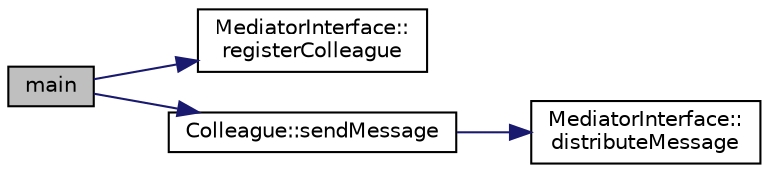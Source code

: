 digraph "main"
{
  edge [fontname="Helvetica",fontsize="10",labelfontname="Helvetica",labelfontsize="10"];
  node [fontname="Helvetica",fontsize="10",shape=record];
  rankdir="LR";
  Node1 [label="main",height=0.2,width=0.4,color="black", fillcolor="grey75", style="filled", fontcolor="black"];
  Node1 -> Node2 [color="midnightblue",fontsize="10",style="solid",fontname="Helvetica"];
  Node2 [label="MediatorInterface::\lregisterColleague",height=0.2,width=0.4,color="black", fillcolor="white", style="filled",URL="$classMediatorInterface.html#acf4de17fcada54c6701c2afb11c754bd"];
  Node1 -> Node3 [color="midnightblue",fontsize="10",style="solid",fontname="Helvetica"];
  Node3 [label="Colleague::sendMessage",height=0.2,width=0.4,color="black", fillcolor="white", style="filled",URL="$classColleague.html#afb6563e15f8ea7f8931d5c51ad15cef6"];
  Node3 -> Node4 [color="midnightblue",fontsize="10",style="solid",fontname="Helvetica"];
  Node4 [label="MediatorInterface::\ldistributeMessage",height=0.2,width=0.4,color="black", fillcolor="white", style="filled",URL="$classMediatorInterface.html#a6445b79436acab5998b8a957648fadb1"];
}
